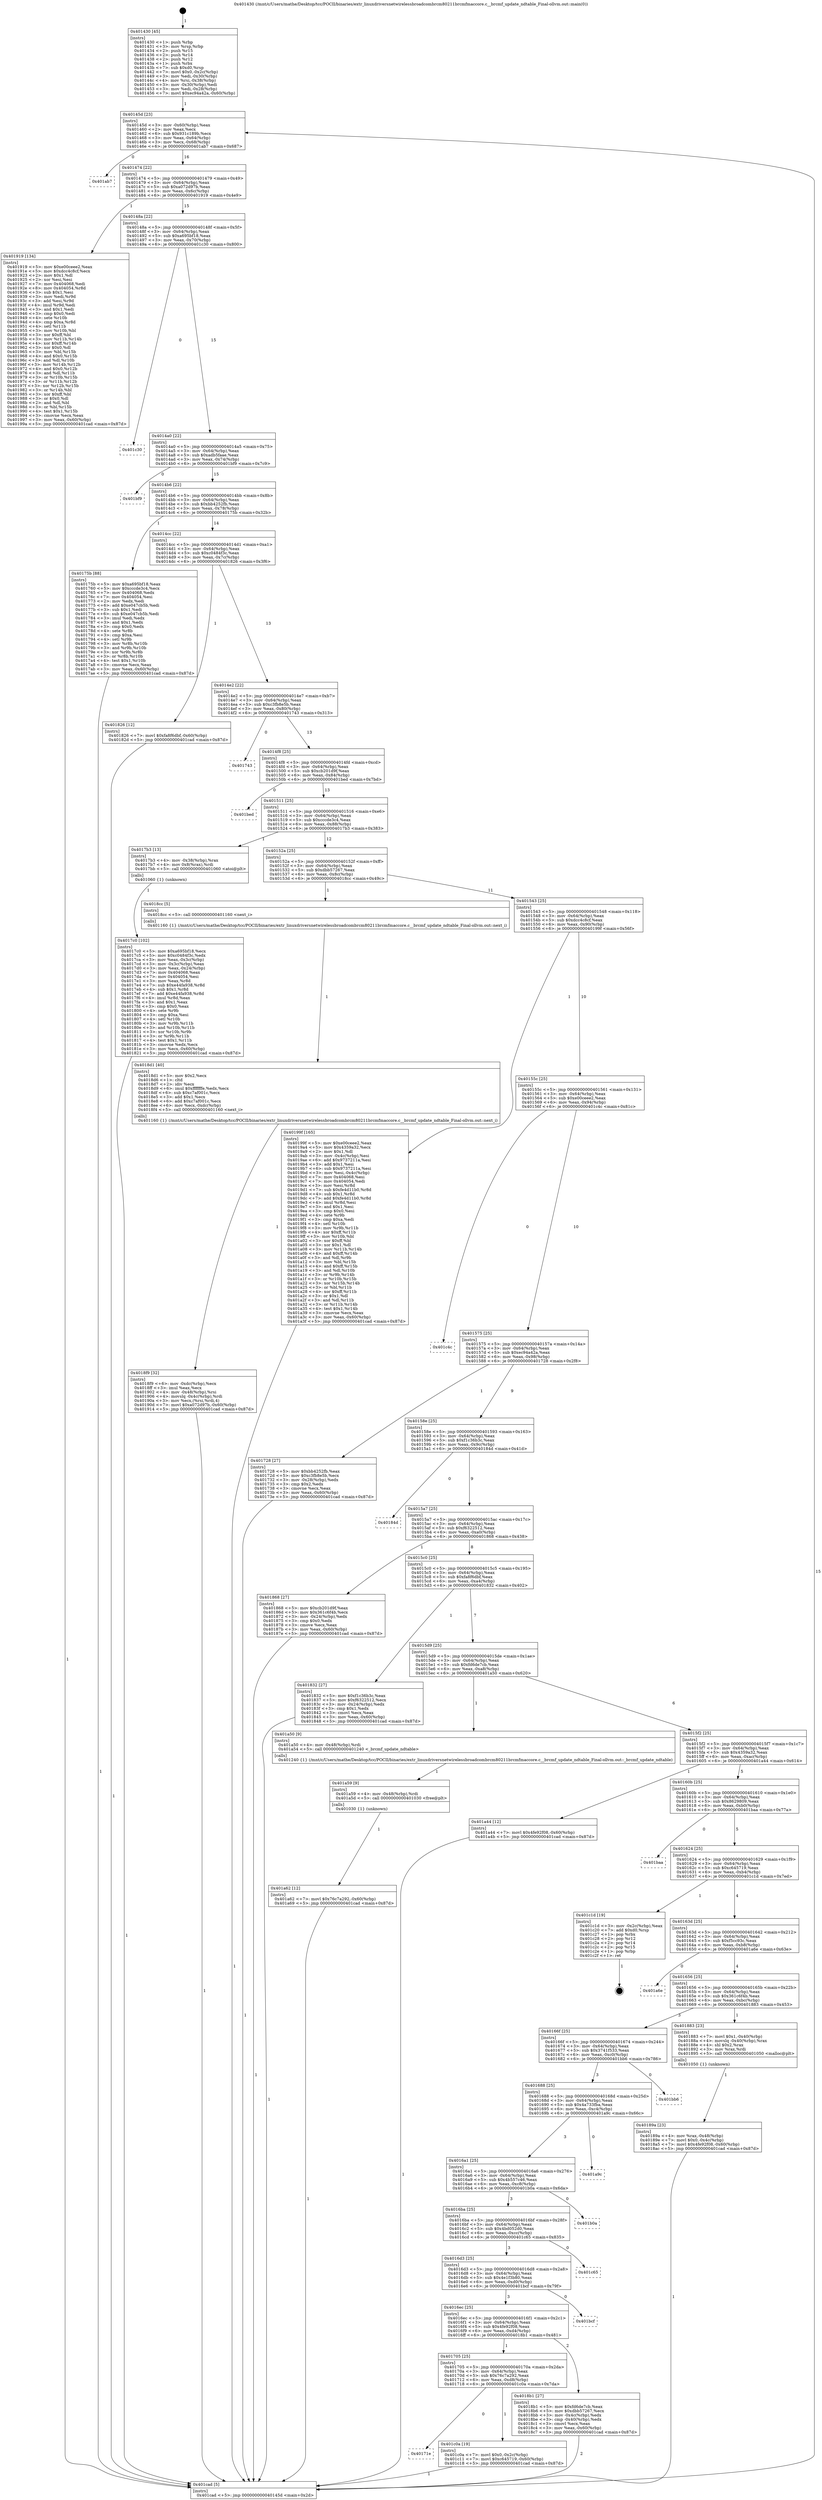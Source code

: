 digraph "0x401430" {
  label = "0x401430 (/mnt/c/Users/mathe/Desktop/tcc/POCII/binaries/extr_linuxdriversnetwirelessbroadcombrcm80211brcmfmaccore.c__brcmf_update_ndtable_Final-ollvm.out::main(0))"
  labelloc = "t"
  node[shape=record]

  Entry [label="",width=0.3,height=0.3,shape=circle,fillcolor=black,style=filled]
  "0x40145d" [label="{
     0x40145d [23]\l
     | [instrs]\l
     &nbsp;&nbsp;0x40145d \<+3\>: mov -0x60(%rbp),%eax\l
     &nbsp;&nbsp;0x401460 \<+2\>: mov %eax,%ecx\l
     &nbsp;&nbsp;0x401462 \<+6\>: sub $0x931c189b,%ecx\l
     &nbsp;&nbsp;0x401468 \<+3\>: mov %eax,-0x64(%rbp)\l
     &nbsp;&nbsp;0x40146b \<+3\>: mov %ecx,-0x68(%rbp)\l
     &nbsp;&nbsp;0x40146e \<+6\>: je 0000000000401ab7 \<main+0x687\>\l
  }"]
  "0x401ab7" [label="{
     0x401ab7\l
  }", style=dashed]
  "0x401474" [label="{
     0x401474 [22]\l
     | [instrs]\l
     &nbsp;&nbsp;0x401474 \<+5\>: jmp 0000000000401479 \<main+0x49\>\l
     &nbsp;&nbsp;0x401479 \<+3\>: mov -0x64(%rbp),%eax\l
     &nbsp;&nbsp;0x40147c \<+5\>: sub $0xa072d97b,%eax\l
     &nbsp;&nbsp;0x401481 \<+3\>: mov %eax,-0x6c(%rbp)\l
     &nbsp;&nbsp;0x401484 \<+6\>: je 0000000000401919 \<main+0x4e9\>\l
  }"]
  Exit [label="",width=0.3,height=0.3,shape=circle,fillcolor=black,style=filled,peripheries=2]
  "0x401919" [label="{
     0x401919 [134]\l
     | [instrs]\l
     &nbsp;&nbsp;0x401919 \<+5\>: mov $0xe00ceee2,%eax\l
     &nbsp;&nbsp;0x40191e \<+5\>: mov $0xdcc4c8cf,%ecx\l
     &nbsp;&nbsp;0x401923 \<+2\>: mov $0x1,%dl\l
     &nbsp;&nbsp;0x401925 \<+2\>: xor %esi,%esi\l
     &nbsp;&nbsp;0x401927 \<+7\>: mov 0x404068,%edi\l
     &nbsp;&nbsp;0x40192e \<+8\>: mov 0x404054,%r8d\l
     &nbsp;&nbsp;0x401936 \<+3\>: sub $0x1,%esi\l
     &nbsp;&nbsp;0x401939 \<+3\>: mov %edi,%r9d\l
     &nbsp;&nbsp;0x40193c \<+3\>: add %esi,%r9d\l
     &nbsp;&nbsp;0x40193f \<+4\>: imul %r9d,%edi\l
     &nbsp;&nbsp;0x401943 \<+3\>: and $0x1,%edi\l
     &nbsp;&nbsp;0x401946 \<+3\>: cmp $0x0,%edi\l
     &nbsp;&nbsp;0x401949 \<+4\>: sete %r10b\l
     &nbsp;&nbsp;0x40194d \<+4\>: cmp $0xa,%r8d\l
     &nbsp;&nbsp;0x401951 \<+4\>: setl %r11b\l
     &nbsp;&nbsp;0x401955 \<+3\>: mov %r10b,%bl\l
     &nbsp;&nbsp;0x401958 \<+3\>: xor $0xff,%bl\l
     &nbsp;&nbsp;0x40195b \<+3\>: mov %r11b,%r14b\l
     &nbsp;&nbsp;0x40195e \<+4\>: xor $0xff,%r14b\l
     &nbsp;&nbsp;0x401962 \<+3\>: xor $0x0,%dl\l
     &nbsp;&nbsp;0x401965 \<+3\>: mov %bl,%r15b\l
     &nbsp;&nbsp;0x401968 \<+4\>: and $0x0,%r15b\l
     &nbsp;&nbsp;0x40196c \<+3\>: and %dl,%r10b\l
     &nbsp;&nbsp;0x40196f \<+3\>: mov %r14b,%r12b\l
     &nbsp;&nbsp;0x401972 \<+4\>: and $0x0,%r12b\l
     &nbsp;&nbsp;0x401976 \<+3\>: and %dl,%r11b\l
     &nbsp;&nbsp;0x401979 \<+3\>: or %r10b,%r15b\l
     &nbsp;&nbsp;0x40197c \<+3\>: or %r11b,%r12b\l
     &nbsp;&nbsp;0x40197f \<+3\>: xor %r12b,%r15b\l
     &nbsp;&nbsp;0x401982 \<+3\>: or %r14b,%bl\l
     &nbsp;&nbsp;0x401985 \<+3\>: xor $0xff,%bl\l
     &nbsp;&nbsp;0x401988 \<+3\>: or $0x0,%dl\l
     &nbsp;&nbsp;0x40198b \<+2\>: and %dl,%bl\l
     &nbsp;&nbsp;0x40198d \<+3\>: or %bl,%r15b\l
     &nbsp;&nbsp;0x401990 \<+4\>: test $0x1,%r15b\l
     &nbsp;&nbsp;0x401994 \<+3\>: cmovne %ecx,%eax\l
     &nbsp;&nbsp;0x401997 \<+3\>: mov %eax,-0x60(%rbp)\l
     &nbsp;&nbsp;0x40199a \<+5\>: jmp 0000000000401cad \<main+0x87d\>\l
  }"]
  "0x40148a" [label="{
     0x40148a [22]\l
     | [instrs]\l
     &nbsp;&nbsp;0x40148a \<+5\>: jmp 000000000040148f \<main+0x5f\>\l
     &nbsp;&nbsp;0x40148f \<+3\>: mov -0x64(%rbp),%eax\l
     &nbsp;&nbsp;0x401492 \<+5\>: sub $0xa695bf18,%eax\l
     &nbsp;&nbsp;0x401497 \<+3\>: mov %eax,-0x70(%rbp)\l
     &nbsp;&nbsp;0x40149a \<+6\>: je 0000000000401c30 \<main+0x800\>\l
  }"]
  "0x40171e" [label="{
     0x40171e\l
  }", style=dashed]
  "0x401c30" [label="{
     0x401c30\l
  }", style=dashed]
  "0x4014a0" [label="{
     0x4014a0 [22]\l
     | [instrs]\l
     &nbsp;&nbsp;0x4014a0 \<+5\>: jmp 00000000004014a5 \<main+0x75\>\l
     &nbsp;&nbsp;0x4014a5 \<+3\>: mov -0x64(%rbp),%eax\l
     &nbsp;&nbsp;0x4014a8 \<+5\>: sub $0xadb5faae,%eax\l
     &nbsp;&nbsp;0x4014ad \<+3\>: mov %eax,-0x74(%rbp)\l
     &nbsp;&nbsp;0x4014b0 \<+6\>: je 0000000000401bf9 \<main+0x7c9\>\l
  }"]
  "0x401c0a" [label="{
     0x401c0a [19]\l
     | [instrs]\l
     &nbsp;&nbsp;0x401c0a \<+7\>: movl $0x0,-0x2c(%rbp)\l
     &nbsp;&nbsp;0x401c11 \<+7\>: movl $0xc645719,-0x60(%rbp)\l
     &nbsp;&nbsp;0x401c18 \<+5\>: jmp 0000000000401cad \<main+0x87d\>\l
  }"]
  "0x401bf9" [label="{
     0x401bf9\l
  }", style=dashed]
  "0x4014b6" [label="{
     0x4014b6 [22]\l
     | [instrs]\l
     &nbsp;&nbsp;0x4014b6 \<+5\>: jmp 00000000004014bb \<main+0x8b\>\l
     &nbsp;&nbsp;0x4014bb \<+3\>: mov -0x64(%rbp),%eax\l
     &nbsp;&nbsp;0x4014be \<+5\>: sub $0xbb4252fb,%eax\l
     &nbsp;&nbsp;0x4014c3 \<+3\>: mov %eax,-0x78(%rbp)\l
     &nbsp;&nbsp;0x4014c6 \<+6\>: je 000000000040175b \<main+0x32b\>\l
  }"]
  "0x401a62" [label="{
     0x401a62 [12]\l
     | [instrs]\l
     &nbsp;&nbsp;0x401a62 \<+7\>: movl $0x76c7a292,-0x60(%rbp)\l
     &nbsp;&nbsp;0x401a69 \<+5\>: jmp 0000000000401cad \<main+0x87d\>\l
  }"]
  "0x40175b" [label="{
     0x40175b [88]\l
     | [instrs]\l
     &nbsp;&nbsp;0x40175b \<+5\>: mov $0xa695bf18,%eax\l
     &nbsp;&nbsp;0x401760 \<+5\>: mov $0xcccde3c4,%ecx\l
     &nbsp;&nbsp;0x401765 \<+7\>: mov 0x404068,%edx\l
     &nbsp;&nbsp;0x40176c \<+7\>: mov 0x404054,%esi\l
     &nbsp;&nbsp;0x401773 \<+2\>: mov %edx,%edi\l
     &nbsp;&nbsp;0x401775 \<+6\>: add $0xe047cb5b,%edi\l
     &nbsp;&nbsp;0x40177b \<+3\>: sub $0x1,%edi\l
     &nbsp;&nbsp;0x40177e \<+6\>: sub $0xe047cb5b,%edi\l
     &nbsp;&nbsp;0x401784 \<+3\>: imul %edi,%edx\l
     &nbsp;&nbsp;0x401787 \<+3\>: and $0x1,%edx\l
     &nbsp;&nbsp;0x40178a \<+3\>: cmp $0x0,%edx\l
     &nbsp;&nbsp;0x40178d \<+4\>: sete %r8b\l
     &nbsp;&nbsp;0x401791 \<+3\>: cmp $0xa,%esi\l
     &nbsp;&nbsp;0x401794 \<+4\>: setl %r9b\l
     &nbsp;&nbsp;0x401798 \<+3\>: mov %r8b,%r10b\l
     &nbsp;&nbsp;0x40179b \<+3\>: and %r9b,%r10b\l
     &nbsp;&nbsp;0x40179e \<+3\>: xor %r9b,%r8b\l
     &nbsp;&nbsp;0x4017a1 \<+3\>: or %r8b,%r10b\l
     &nbsp;&nbsp;0x4017a4 \<+4\>: test $0x1,%r10b\l
     &nbsp;&nbsp;0x4017a8 \<+3\>: cmovne %ecx,%eax\l
     &nbsp;&nbsp;0x4017ab \<+3\>: mov %eax,-0x60(%rbp)\l
     &nbsp;&nbsp;0x4017ae \<+5\>: jmp 0000000000401cad \<main+0x87d\>\l
  }"]
  "0x4014cc" [label="{
     0x4014cc [22]\l
     | [instrs]\l
     &nbsp;&nbsp;0x4014cc \<+5\>: jmp 00000000004014d1 \<main+0xa1\>\l
     &nbsp;&nbsp;0x4014d1 \<+3\>: mov -0x64(%rbp),%eax\l
     &nbsp;&nbsp;0x4014d4 \<+5\>: sub $0xc0484f3c,%eax\l
     &nbsp;&nbsp;0x4014d9 \<+3\>: mov %eax,-0x7c(%rbp)\l
     &nbsp;&nbsp;0x4014dc \<+6\>: je 0000000000401826 \<main+0x3f6\>\l
  }"]
  "0x401a59" [label="{
     0x401a59 [9]\l
     | [instrs]\l
     &nbsp;&nbsp;0x401a59 \<+4\>: mov -0x48(%rbp),%rdi\l
     &nbsp;&nbsp;0x401a5d \<+5\>: call 0000000000401030 \<free@plt\>\l
     | [calls]\l
     &nbsp;&nbsp;0x401030 \{1\} (unknown)\l
  }"]
  "0x401826" [label="{
     0x401826 [12]\l
     | [instrs]\l
     &nbsp;&nbsp;0x401826 \<+7\>: movl $0xfa8f6dbf,-0x60(%rbp)\l
     &nbsp;&nbsp;0x40182d \<+5\>: jmp 0000000000401cad \<main+0x87d\>\l
  }"]
  "0x4014e2" [label="{
     0x4014e2 [22]\l
     | [instrs]\l
     &nbsp;&nbsp;0x4014e2 \<+5\>: jmp 00000000004014e7 \<main+0xb7\>\l
     &nbsp;&nbsp;0x4014e7 \<+3\>: mov -0x64(%rbp),%eax\l
     &nbsp;&nbsp;0x4014ea \<+5\>: sub $0xc3fb8e5b,%eax\l
     &nbsp;&nbsp;0x4014ef \<+3\>: mov %eax,-0x80(%rbp)\l
     &nbsp;&nbsp;0x4014f2 \<+6\>: je 0000000000401743 \<main+0x313\>\l
  }"]
  "0x4018f9" [label="{
     0x4018f9 [32]\l
     | [instrs]\l
     &nbsp;&nbsp;0x4018f9 \<+6\>: mov -0xdc(%rbp),%ecx\l
     &nbsp;&nbsp;0x4018ff \<+3\>: imul %eax,%ecx\l
     &nbsp;&nbsp;0x401902 \<+4\>: mov -0x48(%rbp),%rsi\l
     &nbsp;&nbsp;0x401906 \<+4\>: movslq -0x4c(%rbp),%rdi\l
     &nbsp;&nbsp;0x40190a \<+3\>: mov %ecx,(%rsi,%rdi,4)\l
     &nbsp;&nbsp;0x40190d \<+7\>: movl $0xa072d97b,-0x60(%rbp)\l
     &nbsp;&nbsp;0x401914 \<+5\>: jmp 0000000000401cad \<main+0x87d\>\l
  }"]
  "0x401743" [label="{
     0x401743\l
  }", style=dashed]
  "0x4014f8" [label="{
     0x4014f8 [25]\l
     | [instrs]\l
     &nbsp;&nbsp;0x4014f8 \<+5\>: jmp 00000000004014fd \<main+0xcd\>\l
     &nbsp;&nbsp;0x4014fd \<+3\>: mov -0x64(%rbp),%eax\l
     &nbsp;&nbsp;0x401500 \<+5\>: sub $0xcb201d9f,%eax\l
     &nbsp;&nbsp;0x401505 \<+6\>: mov %eax,-0x84(%rbp)\l
     &nbsp;&nbsp;0x40150b \<+6\>: je 0000000000401bed \<main+0x7bd\>\l
  }"]
  "0x4018d1" [label="{
     0x4018d1 [40]\l
     | [instrs]\l
     &nbsp;&nbsp;0x4018d1 \<+5\>: mov $0x2,%ecx\l
     &nbsp;&nbsp;0x4018d6 \<+1\>: cltd\l
     &nbsp;&nbsp;0x4018d7 \<+2\>: idiv %ecx\l
     &nbsp;&nbsp;0x4018d9 \<+6\>: imul $0xfffffffe,%edx,%ecx\l
     &nbsp;&nbsp;0x4018df \<+6\>: sub $0xc7af001c,%ecx\l
     &nbsp;&nbsp;0x4018e5 \<+3\>: add $0x1,%ecx\l
     &nbsp;&nbsp;0x4018e8 \<+6\>: add $0xc7af001c,%ecx\l
     &nbsp;&nbsp;0x4018ee \<+6\>: mov %ecx,-0xdc(%rbp)\l
     &nbsp;&nbsp;0x4018f4 \<+5\>: call 0000000000401160 \<next_i\>\l
     | [calls]\l
     &nbsp;&nbsp;0x401160 \{1\} (/mnt/c/Users/mathe/Desktop/tcc/POCII/binaries/extr_linuxdriversnetwirelessbroadcombrcm80211brcmfmaccore.c__brcmf_update_ndtable_Final-ollvm.out::next_i)\l
  }"]
  "0x401bed" [label="{
     0x401bed\l
  }", style=dashed]
  "0x401511" [label="{
     0x401511 [25]\l
     | [instrs]\l
     &nbsp;&nbsp;0x401511 \<+5\>: jmp 0000000000401516 \<main+0xe6\>\l
     &nbsp;&nbsp;0x401516 \<+3\>: mov -0x64(%rbp),%eax\l
     &nbsp;&nbsp;0x401519 \<+5\>: sub $0xcccde3c4,%eax\l
     &nbsp;&nbsp;0x40151e \<+6\>: mov %eax,-0x88(%rbp)\l
     &nbsp;&nbsp;0x401524 \<+6\>: je 00000000004017b3 \<main+0x383\>\l
  }"]
  "0x401705" [label="{
     0x401705 [25]\l
     | [instrs]\l
     &nbsp;&nbsp;0x401705 \<+5\>: jmp 000000000040170a \<main+0x2da\>\l
     &nbsp;&nbsp;0x40170a \<+3\>: mov -0x64(%rbp),%eax\l
     &nbsp;&nbsp;0x40170d \<+5\>: sub $0x76c7a292,%eax\l
     &nbsp;&nbsp;0x401712 \<+6\>: mov %eax,-0xd8(%rbp)\l
     &nbsp;&nbsp;0x401718 \<+6\>: je 0000000000401c0a \<main+0x7da\>\l
  }"]
  "0x4017b3" [label="{
     0x4017b3 [13]\l
     | [instrs]\l
     &nbsp;&nbsp;0x4017b3 \<+4\>: mov -0x38(%rbp),%rax\l
     &nbsp;&nbsp;0x4017b7 \<+4\>: mov 0x8(%rax),%rdi\l
     &nbsp;&nbsp;0x4017bb \<+5\>: call 0000000000401060 \<atoi@plt\>\l
     | [calls]\l
     &nbsp;&nbsp;0x401060 \{1\} (unknown)\l
  }"]
  "0x40152a" [label="{
     0x40152a [25]\l
     | [instrs]\l
     &nbsp;&nbsp;0x40152a \<+5\>: jmp 000000000040152f \<main+0xff\>\l
     &nbsp;&nbsp;0x40152f \<+3\>: mov -0x64(%rbp),%eax\l
     &nbsp;&nbsp;0x401532 \<+5\>: sub $0xdbb57267,%eax\l
     &nbsp;&nbsp;0x401537 \<+6\>: mov %eax,-0x8c(%rbp)\l
     &nbsp;&nbsp;0x40153d \<+6\>: je 00000000004018cc \<main+0x49c\>\l
  }"]
  "0x4018b1" [label="{
     0x4018b1 [27]\l
     | [instrs]\l
     &nbsp;&nbsp;0x4018b1 \<+5\>: mov $0xfd6de7cb,%eax\l
     &nbsp;&nbsp;0x4018b6 \<+5\>: mov $0xdbb57267,%ecx\l
     &nbsp;&nbsp;0x4018bb \<+3\>: mov -0x4c(%rbp),%edx\l
     &nbsp;&nbsp;0x4018be \<+3\>: cmp -0x40(%rbp),%edx\l
     &nbsp;&nbsp;0x4018c1 \<+3\>: cmovl %ecx,%eax\l
     &nbsp;&nbsp;0x4018c4 \<+3\>: mov %eax,-0x60(%rbp)\l
     &nbsp;&nbsp;0x4018c7 \<+5\>: jmp 0000000000401cad \<main+0x87d\>\l
  }"]
  "0x4018cc" [label="{
     0x4018cc [5]\l
     | [instrs]\l
     &nbsp;&nbsp;0x4018cc \<+5\>: call 0000000000401160 \<next_i\>\l
     | [calls]\l
     &nbsp;&nbsp;0x401160 \{1\} (/mnt/c/Users/mathe/Desktop/tcc/POCII/binaries/extr_linuxdriversnetwirelessbroadcombrcm80211brcmfmaccore.c__brcmf_update_ndtable_Final-ollvm.out::next_i)\l
  }"]
  "0x401543" [label="{
     0x401543 [25]\l
     | [instrs]\l
     &nbsp;&nbsp;0x401543 \<+5\>: jmp 0000000000401548 \<main+0x118\>\l
     &nbsp;&nbsp;0x401548 \<+3\>: mov -0x64(%rbp),%eax\l
     &nbsp;&nbsp;0x40154b \<+5\>: sub $0xdcc4c8cf,%eax\l
     &nbsp;&nbsp;0x401550 \<+6\>: mov %eax,-0x90(%rbp)\l
     &nbsp;&nbsp;0x401556 \<+6\>: je 000000000040199f \<main+0x56f\>\l
  }"]
  "0x4016ec" [label="{
     0x4016ec [25]\l
     | [instrs]\l
     &nbsp;&nbsp;0x4016ec \<+5\>: jmp 00000000004016f1 \<main+0x2c1\>\l
     &nbsp;&nbsp;0x4016f1 \<+3\>: mov -0x64(%rbp),%eax\l
     &nbsp;&nbsp;0x4016f4 \<+5\>: sub $0x4fe92f08,%eax\l
     &nbsp;&nbsp;0x4016f9 \<+6\>: mov %eax,-0xd4(%rbp)\l
     &nbsp;&nbsp;0x4016ff \<+6\>: je 00000000004018b1 \<main+0x481\>\l
  }"]
  "0x40199f" [label="{
     0x40199f [165]\l
     | [instrs]\l
     &nbsp;&nbsp;0x40199f \<+5\>: mov $0xe00ceee2,%eax\l
     &nbsp;&nbsp;0x4019a4 \<+5\>: mov $0x4359a32,%ecx\l
     &nbsp;&nbsp;0x4019a9 \<+2\>: mov $0x1,%dl\l
     &nbsp;&nbsp;0x4019ab \<+3\>: mov -0x4c(%rbp),%esi\l
     &nbsp;&nbsp;0x4019ae \<+6\>: add $0x9737211a,%esi\l
     &nbsp;&nbsp;0x4019b4 \<+3\>: add $0x1,%esi\l
     &nbsp;&nbsp;0x4019b7 \<+6\>: sub $0x9737211a,%esi\l
     &nbsp;&nbsp;0x4019bd \<+3\>: mov %esi,-0x4c(%rbp)\l
     &nbsp;&nbsp;0x4019c0 \<+7\>: mov 0x404068,%esi\l
     &nbsp;&nbsp;0x4019c7 \<+7\>: mov 0x404054,%edi\l
     &nbsp;&nbsp;0x4019ce \<+3\>: mov %esi,%r8d\l
     &nbsp;&nbsp;0x4019d1 \<+7\>: sub $0xfe4d11b0,%r8d\l
     &nbsp;&nbsp;0x4019d8 \<+4\>: sub $0x1,%r8d\l
     &nbsp;&nbsp;0x4019dc \<+7\>: add $0xfe4d11b0,%r8d\l
     &nbsp;&nbsp;0x4019e3 \<+4\>: imul %r8d,%esi\l
     &nbsp;&nbsp;0x4019e7 \<+3\>: and $0x1,%esi\l
     &nbsp;&nbsp;0x4019ea \<+3\>: cmp $0x0,%esi\l
     &nbsp;&nbsp;0x4019ed \<+4\>: sete %r9b\l
     &nbsp;&nbsp;0x4019f1 \<+3\>: cmp $0xa,%edi\l
     &nbsp;&nbsp;0x4019f4 \<+4\>: setl %r10b\l
     &nbsp;&nbsp;0x4019f8 \<+3\>: mov %r9b,%r11b\l
     &nbsp;&nbsp;0x4019fb \<+4\>: xor $0xff,%r11b\l
     &nbsp;&nbsp;0x4019ff \<+3\>: mov %r10b,%bl\l
     &nbsp;&nbsp;0x401a02 \<+3\>: xor $0xff,%bl\l
     &nbsp;&nbsp;0x401a05 \<+3\>: xor $0x1,%dl\l
     &nbsp;&nbsp;0x401a08 \<+3\>: mov %r11b,%r14b\l
     &nbsp;&nbsp;0x401a0b \<+4\>: and $0xff,%r14b\l
     &nbsp;&nbsp;0x401a0f \<+3\>: and %dl,%r9b\l
     &nbsp;&nbsp;0x401a12 \<+3\>: mov %bl,%r15b\l
     &nbsp;&nbsp;0x401a15 \<+4\>: and $0xff,%r15b\l
     &nbsp;&nbsp;0x401a19 \<+3\>: and %dl,%r10b\l
     &nbsp;&nbsp;0x401a1c \<+3\>: or %r9b,%r14b\l
     &nbsp;&nbsp;0x401a1f \<+3\>: or %r10b,%r15b\l
     &nbsp;&nbsp;0x401a22 \<+3\>: xor %r15b,%r14b\l
     &nbsp;&nbsp;0x401a25 \<+3\>: or %bl,%r11b\l
     &nbsp;&nbsp;0x401a28 \<+4\>: xor $0xff,%r11b\l
     &nbsp;&nbsp;0x401a2c \<+3\>: or $0x1,%dl\l
     &nbsp;&nbsp;0x401a2f \<+3\>: and %dl,%r11b\l
     &nbsp;&nbsp;0x401a32 \<+3\>: or %r11b,%r14b\l
     &nbsp;&nbsp;0x401a35 \<+4\>: test $0x1,%r14b\l
     &nbsp;&nbsp;0x401a39 \<+3\>: cmovne %ecx,%eax\l
     &nbsp;&nbsp;0x401a3c \<+3\>: mov %eax,-0x60(%rbp)\l
     &nbsp;&nbsp;0x401a3f \<+5\>: jmp 0000000000401cad \<main+0x87d\>\l
  }"]
  "0x40155c" [label="{
     0x40155c [25]\l
     | [instrs]\l
     &nbsp;&nbsp;0x40155c \<+5\>: jmp 0000000000401561 \<main+0x131\>\l
     &nbsp;&nbsp;0x401561 \<+3\>: mov -0x64(%rbp),%eax\l
     &nbsp;&nbsp;0x401564 \<+5\>: sub $0xe00ceee2,%eax\l
     &nbsp;&nbsp;0x401569 \<+6\>: mov %eax,-0x94(%rbp)\l
     &nbsp;&nbsp;0x40156f \<+6\>: je 0000000000401c4c \<main+0x81c\>\l
  }"]
  "0x401bcf" [label="{
     0x401bcf\l
  }", style=dashed]
  "0x401c4c" [label="{
     0x401c4c\l
  }", style=dashed]
  "0x401575" [label="{
     0x401575 [25]\l
     | [instrs]\l
     &nbsp;&nbsp;0x401575 \<+5\>: jmp 000000000040157a \<main+0x14a\>\l
     &nbsp;&nbsp;0x40157a \<+3\>: mov -0x64(%rbp),%eax\l
     &nbsp;&nbsp;0x40157d \<+5\>: sub $0xec94a42a,%eax\l
     &nbsp;&nbsp;0x401582 \<+6\>: mov %eax,-0x98(%rbp)\l
     &nbsp;&nbsp;0x401588 \<+6\>: je 0000000000401728 \<main+0x2f8\>\l
  }"]
  "0x4016d3" [label="{
     0x4016d3 [25]\l
     | [instrs]\l
     &nbsp;&nbsp;0x4016d3 \<+5\>: jmp 00000000004016d8 \<main+0x2a8\>\l
     &nbsp;&nbsp;0x4016d8 \<+3\>: mov -0x64(%rbp),%eax\l
     &nbsp;&nbsp;0x4016db \<+5\>: sub $0x4e1f3b80,%eax\l
     &nbsp;&nbsp;0x4016e0 \<+6\>: mov %eax,-0xd0(%rbp)\l
     &nbsp;&nbsp;0x4016e6 \<+6\>: je 0000000000401bcf \<main+0x79f\>\l
  }"]
  "0x401728" [label="{
     0x401728 [27]\l
     | [instrs]\l
     &nbsp;&nbsp;0x401728 \<+5\>: mov $0xbb4252fb,%eax\l
     &nbsp;&nbsp;0x40172d \<+5\>: mov $0xc3fb8e5b,%ecx\l
     &nbsp;&nbsp;0x401732 \<+3\>: mov -0x28(%rbp),%edx\l
     &nbsp;&nbsp;0x401735 \<+3\>: cmp $0x2,%edx\l
     &nbsp;&nbsp;0x401738 \<+3\>: cmovne %ecx,%eax\l
     &nbsp;&nbsp;0x40173b \<+3\>: mov %eax,-0x60(%rbp)\l
     &nbsp;&nbsp;0x40173e \<+5\>: jmp 0000000000401cad \<main+0x87d\>\l
  }"]
  "0x40158e" [label="{
     0x40158e [25]\l
     | [instrs]\l
     &nbsp;&nbsp;0x40158e \<+5\>: jmp 0000000000401593 \<main+0x163\>\l
     &nbsp;&nbsp;0x401593 \<+3\>: mov -0x64(%rbp),%eax\l
     &nbsp;&nbsp;0x401596 \<+5\>: sub $0xf1c36b3c,%eax\l
     &nbsp;&nbsp;0x40159b \<+6\>: mov %eax,-0x9c(%rbp)\l
     &nbsp;&nbsp;0x4015a1 \<+6\>: je 000000000040184d \<main+0x41d\>\l
  }"]
  "0x401cad" [label="{
     0x401cad [5]\l
     | [instrs]\l
     &nbsp;&nbsp;0x401cad \<+5\>: jmp 000000000040145d \<main+0x2d\>\l
  }"]
  "0x401430" [label="{
     0x401430 [45]\l
     | [instrs]\l
     &nbsp;&nbsp;0x401430 \<+1\>: push %rbp\l
     &nbsp;&nbsp;0x401431 \<+3\>: mov %rsp,%rbp\l
     &nbsp;&nbsp;0x401434 \<+2\>: push %r15\l
     &nbsp;&nbsp;0x401436 \<+2\>: push %r14\l
     &nbsp;&nbsp;0x401438 \<+2\>: push %r12\l
     &nbsp;&nbsp;0x40143a \<+1\>: push %rbx\l
     &nbsp;&nbsp;0x40143b \<+7\>: sub $0xd0,%rsp\l
     &nbsp;&nbsp;0x401442 \<+7\>: movl $0x0,-0x2c(%rbp)\l
     &nbsp;&nbsp;0x401449 \<+3\>: mov %edi,-0x30(%rbp)\l
     &nbsp;&nbsp;0x40144c \<+4\>: mov %rsi,-0x38(%rbp)\l
     &nbsp;&nbsp;0x401450 \<+3\>: mov -0x30(%rbp),%edi\l
     &nbsp;&nbsp;0x401453 \<+3\>: mov %edi,-0x28(%rbp)\l
     &nbsp;&nbsp;0x401456 \<+7\>: movl $0xec94a42a,-0x60(%rbp)\l
  }"]
  "0x4017c0" [label="{
     0x4017c0 [102]\l
     | [instrs]\l
     &nbsp;&nbsp;0x4017c0 \<+5\>: mov $0xa695bf18,%ecx\l
     &nbsp;&nbsp;0x4017c5 \<+5\>: mov $0xc0484f3c,%edx\l
     &nbsp;&nbsp;0x4017ca \<+3\>: mov %eax,-0x3c(%rbp)\l
     &nbsp;&nbsp;0x4017cd \<+3\>: mov -0x3c(%rbp),%eax\l
     &nbsp;&nbsp;0x4017d0 \<+3\>: mov %eax,-0x24(%rbp)\l
     &nbsp;&nbsp;0x4017d3 \<+7\>: mov 0x404068,%eax\l
     &nbsp;&nbsp;0x4017da \<+7\>: mov 0x404054,%esi\l
     &nbsp;&nbsp;0x4017e1 \<+3\>: mov %eax,%r8d\l
     &nbsp;&nbsp;0x4017e4 \<+7\>: sub $0xe44fa938,%r8d\l
     &nbsp;&nbsp;0x4017eb \<+4\>: sub $0x1,%r8d\l
     &nbsp;&nbsp;0x4017ef \<+7\>: add $0xe44fa938,%r8d\l
     &nbsp;&nbsp;0x4017f6 \<+4\>: imul %r8d,%eax\l
     &nbsp;&nbsp;0x4017fa \<+3\>: and $0x1,%eax\l
     &nbsp;&nbsp;0x4017fd \<+3\>: cmp $0x0,%eax\l
     &nbsp;&nbsp;0x401800 \<+4\>: sete %r9b\l
     &nbsp;&nbsp;0x401804 \<+3\>: cmp $0xa,%esi\l
     &nbsp;&nbsp;0x401807 \<+4\>: setl %r10b\l
     &nbsp;&nbsp;0x40180b \<+3\>: mov %r9b,%r11b\l
     &nbsp;&nbsp;0x40180e \<+3\>: and %r10b,%r11b\l
     &nbsp;&nbsp;0x401811 \<+3\>: xor %r10b,%r9b\l
     &nbsp;&nbsp;0x401814 \<+3\>: or %r9b,%r11b\l
     &nbsp;&nbsp;0x401817 \<+4\>: test $0x1,%r11b\l
     &nbsp;&nbsp;0x40181b \<+3\>: cmovne %edx,%ecx\l
     &nbsp;&nbsp;0x40181e \<+3\>: mov %ecx,-0x60(%rbp)\l
     &nbsp;&nbsp;0x401821 \<+5\>: jmp 0000000000401cad \<main+0x87d\>\l
  }"]
  "0x401c65" [label="{
     0x401c65\l
  }", style=dashed]
  "0x40184d" [label="{
     0x40184d\l
  }", style=dashed]
  "0x4015a7" [label="{
     0x4015a7 [25]\l
     | [instrs]\l
     &nbsp;&nbsp;0x4015a7 \<+5\>: jmp 00000000004015ac \<main+0x17c\>\l
     &nbsp;&nbsp;0x4015ac \<+3\>: mov -0x64(%rbp),%eax\l
     &nbsp;&nbsp;0x4015af \<+5\>: sub $0xf6322512,%eax\l
     &nbsp;&nbsp;0x4015b4 \<+6\>: mov %eax,-0xa0(%rbp)\l
     &nbsp;&nbsp;0x4015ba \<+6\>: je 0000000000401868 \<main+0x438\>\l
  }"]
  "0x4016ba" [label="{
     0x4016ba [25]\l
     | [instrs]\l
     &nbsp;&nbsp;0x4016ba \<+5\>: jmp 00000000004016bf \<main+0x28f\>\l
     &nbsp;&nbsp;0x4016bf \<+3\>: mov -0x64(%rbp),%eax\l
     &nbsp;&nbsp;0x4016c2 \<+5\>: sub $0x4bd052d0,%eax\l
     &nbsp;&nbsp;0x4016c7 \<+6\>: mov %eax,-0xcc(%rbp)\l
     &nbsp;&nbsp;0x4016cd \<+6\>: je 0000000000401c65 \<main+0x835\>\l
  }"]
  "0x401868" [label="{
     0x401868 [27]\l
     | [instrs]\l
     &nbsp;&nbsp;0x401868 \<+5\>: mov $0xcb201d9f,%eax\l
     &nbsp;&nbsp;0x40186d \<+5\>: mov $0x361c6f4b,%ecx\l
     &nbsp;&nbsp;0x401872 \<+3\>: mov -0x24(%rbp),%edx\l
     &nbsp;&nbsp;0x401875 \<+3\>: cmp $0x0,%edx\l
     &nbsp;&nbsp;0x401878 \<+3\>: cmove %ecx,%eax\l
     &nbsp;&nbsp;0x40187b \<+3\>: mov %eax,-0x60(%rbp)\l
     &nbsp;&nbsp;0x40187e \<+5\>: jmp 0000000000401cad \<main+0x87d\>\l
  }"]
  "0x4015c0" [label="{
     0x4015c0 [25]\l
     | [instrs]\l
     &nbsp;&nbsp;0x4015c0 \<+5\>: jmp 00000000004015c5 \<main+0x195\>\l
     &nbsp;&nbsp;0x4015c5 \<+3\>: mov -0x64(%rbp),%eax\l
     &nbsp;&nbsp;0x4015c8 \<+5\>: sub $0xfa8f6dbf,%eax\l
     &nbsp;&nbsp;0x4015cd \<+6\>: mov %eax,-0xa4(%rbp)\l
     &nbsp;&nbsp;0x4015d3 \<+6\>: je 0000000000401832 \<main+0x402\>\l
  }"]
  "0x401b0a" [label="{
     0x401b0a\l
  }", style=dashed]
  "0x401832" [label="{
     0x401832 [27]\l
     | [instrs]\l
     &nbsp;&nbsp;0x401832 \<+5\>: mov $0xf1c36b3c,%eax\l
     &nbsp;&nbsp;0x401837 \<+5\>: mov $0xf6322512,%ecx\l
     &nbsp;&nbsp;0x40183c \<+3\>: mov -0x24(%rbp),%edx\l
     &nbsp;&nbsp;0x40183f \<+3\>: cmp $0x1,%edx\l
     &nbsp;&nbsp;0x401842 \<+3\>: cmovl %ecx,%eax\l
     &nbsp;&nbsp;0x401845 \<+3\>: mov %eax,-0x60(%rbp)\l
     &nbsp;&nbsp;0x401848 \<+5\>: jmp 0000000000401cad \<main+0x87d\>\l
  }"]
  "0x4015d9" [label="{
     0x4015d9 [25]\l
     | [instrs]\l
     &nbsp;&nbsp;0x4015d9 \<+5\>: jmp 00000000004015de \<main+0x1ae\>\l
     &nbsp;&nbsp;0x4015de \<+3\>: mov -0x64(%rbp),%eax\l
     &nbsp;&nbsp;0x4015e1 \<+5\>: sub $0xfd6de7cb,%eax\l
     &nbsp;&nbsp;0x4015e6 \<+6\>: mov %eax,-0xa8(%rbp)\l
     &nbsp;&nbsp;0x4015ec \<+6\>: je 0000000000401a50 \<main+0x620\>\l
  }"]
  "0x4016a1" [label="{
     0x4016a1 [25]\l
     | [instrs]\l
     &nbsp;&nbsp;0x4016a1 \<+5\>: jmp 00000000004016a6 \<main+0x276\>\l
     &nbsp;&nbsp;0x4016a6 \<+3\>: mov -0x64(%rbp),%eax\l
     &nbsp;&nbsp;0x4016a9 \<+5\>: sub $0x4b557c46,%eax\l
     &nbsp;&nbsp;0x4016ae \<+6\>: mov %eax,-0xc8(%rbp)\l
     &nbsp;&nbsp;0x4016b4 \<+6\>: je 0000000000401b0a \<main+0x6da\>\l
  }"]
  "0x401a50" [label="{
     0x401a50 [9]\l
     | [instrs]\l
     &nbsp;&nbsp;0x401a50 \<+4\>: mov -0x48(%rbp),%rdi\l
     &nbsp;&nbsp;0x401a54 \<+5\>: call 0000000000401240 \<_brcmf_update_ndtable\>\l
     | [calls]\l
     &nbsp;&nbsp;0x401240 \{1\} (/mnt/c/Users/mathe/Desktop/tcc/POCII/binaries/extr_linuxdriversnetwirelessbroadcombrcm80211brcmfmaccore.c__brcmf_update_ndtable_Final-ollvm.out::_brcmf_update_ndtable)\l
  }"]
  "0x4015f2" [label="{
     0x4015f2 [25]\l
     | [instrs]\l
     &nbsp;&nbsp;0x4015f2 \<+5\>: jmp 00000000004015f7 \<main+0x1c7\>\l
     &nbsp;&nbsp;0x4015f7 \<+3\>: mov -0x64(%rbp),%eax\l
     &nbsp;&nbsp;0x4015fa \<+5\>: sub $0x4359a32,%eax\l
     &nbsp;&nbsp;0x4015ff \<+6\>: mov %eax,-0xac(%rbp)\l
     &nbsp;&nbsp;0x401605 \<+6\>: je 0000000000401a44 \<main+0x614\>\l
  }"]
  "0x401a9c" [label="{
     0x401a9c\l
  }", style=dashed]
  "0x401a44" [label="{
     0x401a44 [12]\l
     | [instrs]\l
     &nbsp;&nbsp;0x401a44 \<+7\>: movl $0x4fe92f08,-0x60(%rbp)\l
     &nbsp;&nbsp;0x401a4b \<+5\>: jmp 0000000000401cad \<main+0x87d\>\l
  }"]
  "0x40160b" [label="{
     0x40160b [25]\l
     | [instrs]\l
     &nbsp;&nbsp;0x40160b \<+5\>: jmp 0000000000401610 \<main+0x1e0\>\l
     &nbsp;&nbsp;0x401610 \<+3\>: mov -0x64(%rbp),%eax\l
     &nbsp;&nbsp;0x401613 \<+5\>: sub $0x8629809,%eax\l
     &nbsp;&nbsp;0x401618 \<+6\>: mov %eax,-0xb0(%rbp)\l
     &nbsp;&nbsp;0x40161e \<+6\>: je 0000000000401baa \<main+0x77a\>\l
  }"]
  "0x401688" [label="{
     0x401688 [25]\l
     | [instrs]\l
     &nbsp;&nbsp;0x401688 \<+5\>: jmp 000000000040168d \<main+0x25d\>\l
     &nbsp;&nbsp;0x40168d \<+3\>: mov -0x64(%rbp),%eax\l
     &nbsp;&nbsp;0x401690 \<+5\>: sub $0x4a733fba,%eax\l
     &nbsp;&nbsp;0x401695 \<+6\>: mov %eax,-0xc4(%rbp)\l
     &nbsp;&nbsp;0x40169b \<+6\>: je 0000000000401a9c \<main+0x66c\>\l
  }"]
  "0x401baa" [label="{
     0x401baa\l
  }", style=dashed]
  "0x401624" [label="{
     0x401624 [25]\l
     | [instrs]\l
     &nbsp;&nbsp;0x401624 \<+5\>: jmp 0000000000401629 \<main+0x1f9\>\l
     &nbsp;&nbsp;0x401629 \<+3\>: mov -0x64(%rbp),%eax\l
     &nbsp;&nbsp;0x40162c \<+5\>: sub $0xc645719,%eax\l
     &nbsp;&nbsp;0x401631 \<+6\>: mov %eax,-0xb4(%rbp)\l
     &nbsp;&nbsp;0x401637 \<+6\>: je 0000000000401c1d \<main+0x7ed\>\l
  }"]
  "0x401bb6" [label="{
     0x401bb6\l
  }", style=dashed]
  "0x401c1d" [label="{
     0x401c1d [19]\l
     | [instrs]\l
     &nbsp;&nbsp;0x401c1d \<+3\>: mov -0x2c(%rbp),%eax\l
     &nbsp;&nbsp;0x401c20 \<+7\>: add $0xd0,%rsp\l
     &nbsp;&nbsp;0x401c27 \<+1\>: pop %rbx\l
     &nbsp;&nbsp;0x401c28 \<+2\>: pop %r12\l
     &nbsp;&nbsp;0x401c2a \<+2\>: pop %r14\l
     &nbsp;&nbsp;0x401c2c \<+2\>: pop %r15\l
     &nbsp;&nbsp;0x401c2e \<+1\>: pop %rbp\l
     &nbsp;&nbsp;0x401c2f \<+1\>: ret\l
  }"]
  "0x40163d" [label="{
     0x40163d [25]\l
     | [instrs]\l
     &nbsp;&nbsp;0x40163d \<+5\>: jmp 0000000000401642 \<main+0x212\>\l
     &nbsp;&nbsp;0x401642 \<+3\>: mov -0x64(%rbp),%eax\l
     &nbsp;&nbsp;0x401645 \<+5\>: sub $0xf5cc93c,%eax\l
     &nbsp;&nbsp;0x40164a \<+6\>: mov %eax,-0xb8(%rbp)\l
     &nbsp;&nbsp;0x401650 \<+6\>: je 0000000000401a6e \<main+0x63e\>\l
  }"]
  "0x40189a" [label="{
     0x40189a [23]\l
     | [instrs]\l
     &nbsp;&nbsp;0x40189a \<+4\>: mov %rax,-0x48(%rbp)\l
     &nbsp;&nbsp;0x40189e \<+7\>: movl $0x0,-0x4c(%rbp)\l
     &nbsp;&nbsp;0x4018a5 \<+7\>: movl $0x4fe92f08,-0x60(%rbp)\l
     &nbsp;&nbsp;0x4018ac \<+5\>: jmp 0000000000401cad \<main+0x87d\>\l
  }"]
  "0x401a6e" [label="{
     0x401a6e\l
  }", style=dashed]
  "0x401656" [label="{
     0x401656 [25]\l
     | [instrs]\l
     &nbsp;&nbsp;0x401656 \<+5\>: jmp 000000000040165b \<main+0x22b\>\l
     &nbsp;&nbsp;0x40165b \<+3\>: mov -0x64(%rbp),%eax\l
     &nbsp;&nbsp;0x40165e \<+5\>: sub $0x361c6f4b,%eax\l
     &nbsp;&nbsp;0x401663 \<+6\>: mov %eax,-0xbc(%rbp)\l
     &nbsp;&nbsp;0x401669 \<+6\>: je 0000000000401883 \<main+0x453\>\l
  }"]
  "0x40166f" [label="{
     0x40166f [25]\l
     | [instrs]\l
     &nbsp;&nbsp;0x40166f \<+5\>: jmp 0000000000401674 \<main+0x244\>\l
     &nbsp;&nbsp;0x401674 \<+3\>: mov -0x64(%rbp),%eax\l
     &nbsp;&nbsp;0x401677 \<+5\>: sub $0x3741f533,%eax\l
     &nbsp;&nbsp;0x40167c \<+6\>: mov %eax,-0xc0(%rbp)\l
     &nbsp;&nbsp;0x401682 \<+6\>: je 0000000000401bb6 \<main+0x786\>\l
  }"]
  "0x401883" [label="{
     0x401883 [23]\l
     | [instrs]\l
     &nbsp;&nbsp;0x401883 \<+7\>: movl $0x1,-0x40(%rbp)\l
     &nbsp;&nbsp;0x40188a \<+4\>: movslq -0x40(%rbp),%rax\l
     &nbsp;&nbsp;0x40188e \<+4\>: shl $0x2,%rax\l
     &nbsp;&nbsp;0x401892 \<+3\>: mov %rax,%rdi\l
     &nbsp;&nbsp;0x401895 \<+5\>: call 0000000000401050 \<malloc@plt\>\l
     | [calls]\l
     &nbsp;&nbsp;0x401050 \{1\} (unknown)\l
  }"]
  Entry -> "0x401430" [label=" 1"]
  "0x40145d" -> "0x401ab7" [label=" 0"]
  "0x40145d" -> "0x401474" [label=" 16"]
  "0x401c1d" -> Exit [label=" 1"]
  "0x401474" -> "0x401919" [label=" 1"]
  "0x401474" -> "0x40148a" [label=" 15"]
  "0x401c0a" -> "0x401cad" [label=" 1"]
  "0x40148a" -> "0x401c30" [label=" 0"]
  "0x40148a" -> "0x4014a0" [label=" 15"]
  "0x401705" -> "0x40171e" [label=" 0"]
  "0x4014a0" -> "0x401bf9" [label=" 0"]
  "0x4014a0" -> "0x4014b6" [label=" 15"]
  "0x401705" -> "0x401c0a" [label=" 1"]
  "0x4014b6" -> "0x40175b" [label=" 1"]
  "0x4014b6" -> "0x4014cc" [label=" 14"]
  "0x401a62" -> "0x401cad" [label=" 1"]
  "0x4014cc" -> "0x401826" [label=" 1"]
  "0x4014cc" -> "0x4014e2" [label=" 13"]
  "0x401a59" -> "0x401a62" [label=" 1"]
  "0x4014e2" -> "0x401743" [label=" 0"]
  "0x4014e2" -> "0x4014f8" [label=" 13"]
  "0x401a50" -> "0x401a59" [label=" 1"]
  "0x4014f8" -> "0x401bed" [label=" 0"]
  "0x4014f8" -> "0x401511" [label=" 13"]
  "0x401a44" -> "0x401cad" [label=" 1"]
  "0x401511" -> "0x4017b3" [label=" 1"]
  "0x401511" -> "0x40152a" [label=" 12"]
  "0x40199f" -> "0x401cad" [label=" 1"]
  "0x40152a" -> "0x4018cc" [label=" 1"]
  "0x40152a" -> "0x401543" [label=" 11"]
  "0x401919" -> "0x401cad" [label=" 1"]
  "0x401543" -> "0x40199f" [label=" 1"]
  "0x401543" -> "0x40155c" [label=" 10"]
  "0x4018d1" -> "0x4018f9" [label=" 1"]
  "0x40155c" -> "0x401c4c" [label=" 0"]
  "0x40155c" -> "0x401575" [label=" 10"]
  "0x4018cc" -> "0x4018d1" [label=" 1"]
  "0x401575" -> "0x401728" [label=" 1"]
  "0x401575" -> "0x40158e" [label=" 9"]
  "0x401728" -> "0x401cad" [label=" 1"]
  "0x401430" -> "0x40145d" [label=" 1"]
  "0x401cad" -> "0x40145d" [label=" 15"]
  "0x40175b" -> "0x401cad" [label=" 1"]
  "0x4017b3" -> "0x4017c0" [label=" 1"]
  "0x4017c0" -> "0x401cad" [label=" 1"]
  "0x401826" -> "0x401cad" [label=" 1"]
  "0x4016ec" -> "0x401705" [label=" 1"]
  "0x40158e" -> "0x40184d" [label=" 0"]
  "0x40158e" -> "0x4015a7" [label=" 9"]
  "0x4016ec" -> "0x4018b1" [label=" 2"]
  "0x4015a7" -> "0x401868" [label=" 1"]
  "0x4015a7" -> "0x4015c0" [label=" 8"]
  "0x4016d3" -> "0x4016ec" [label=" 3"]
  "0x4015c0" -> "0x401832" [label=" 1"]
  "0x4015c0" -> "0x4015d9" [label=" 7"]
  "0x401832" -> "0x401cad" [label=" 1"]
  "0x401868" -> "0x401cad" [label=" 1"]
  "0x4016d3" -> "0x401bcf" [label=" 0"]
  "0x4015d9" -> "0x401a50" [label=" 1"]
  "0x4015d9" -> "0x4015f2" [label=" 6"]
  "0x4016ba" -> "0x4016d3" [label=" 3"]
  "0x4015f2" -> "0x401a44" [label=" 1"]
  "0x4015f2" -> "0x40160b" [label=" 5"]
  "0x4016ba" -> "0x401c65" [label=" 0"]
  "0x40160b" -> "0x401baa" [label=" 0"]
  "0x40160b" -> "0x401624" [label=" 5"]
  "0x4016a1" -> "0x4016ba" [label=" 3"]
  "0x401624" -> "0x401c1d" [label=" 1"]
  "0x401624" -> "0x40163d" [label=" 4"]
  "0x4016a1" -> "0x401b0a" [label=" 0"]
  "0x40163d" -> "0x401a6e" [label=" 0"]
  "0x40163d" -> "0x401656" [label=" 4"]
  "0x401688" -> "0x4016a1" [label=" 3"]
  "0x401656" -> "0x401883" [label=" 1"]
  "0x401656" -> "0x40166f" [label=" 3"]
  "0x401883" -> "0x40189a" [label=" 1"]
  "0x40189a" -> "0x401cad" [label=" 1"]
  "0x4018b1" -> "0x401cad" [label=" 2"]
  "0x40166f" -> "0x401bb6" [label=" 0"]
  "0x40166f" -> "0x401688" [label=" 3"]
  "0x4018f9" -> "0x401cad" [label=" 1"]
  "0x401688" -> "0x401a9c" [label=" 0"]
}
